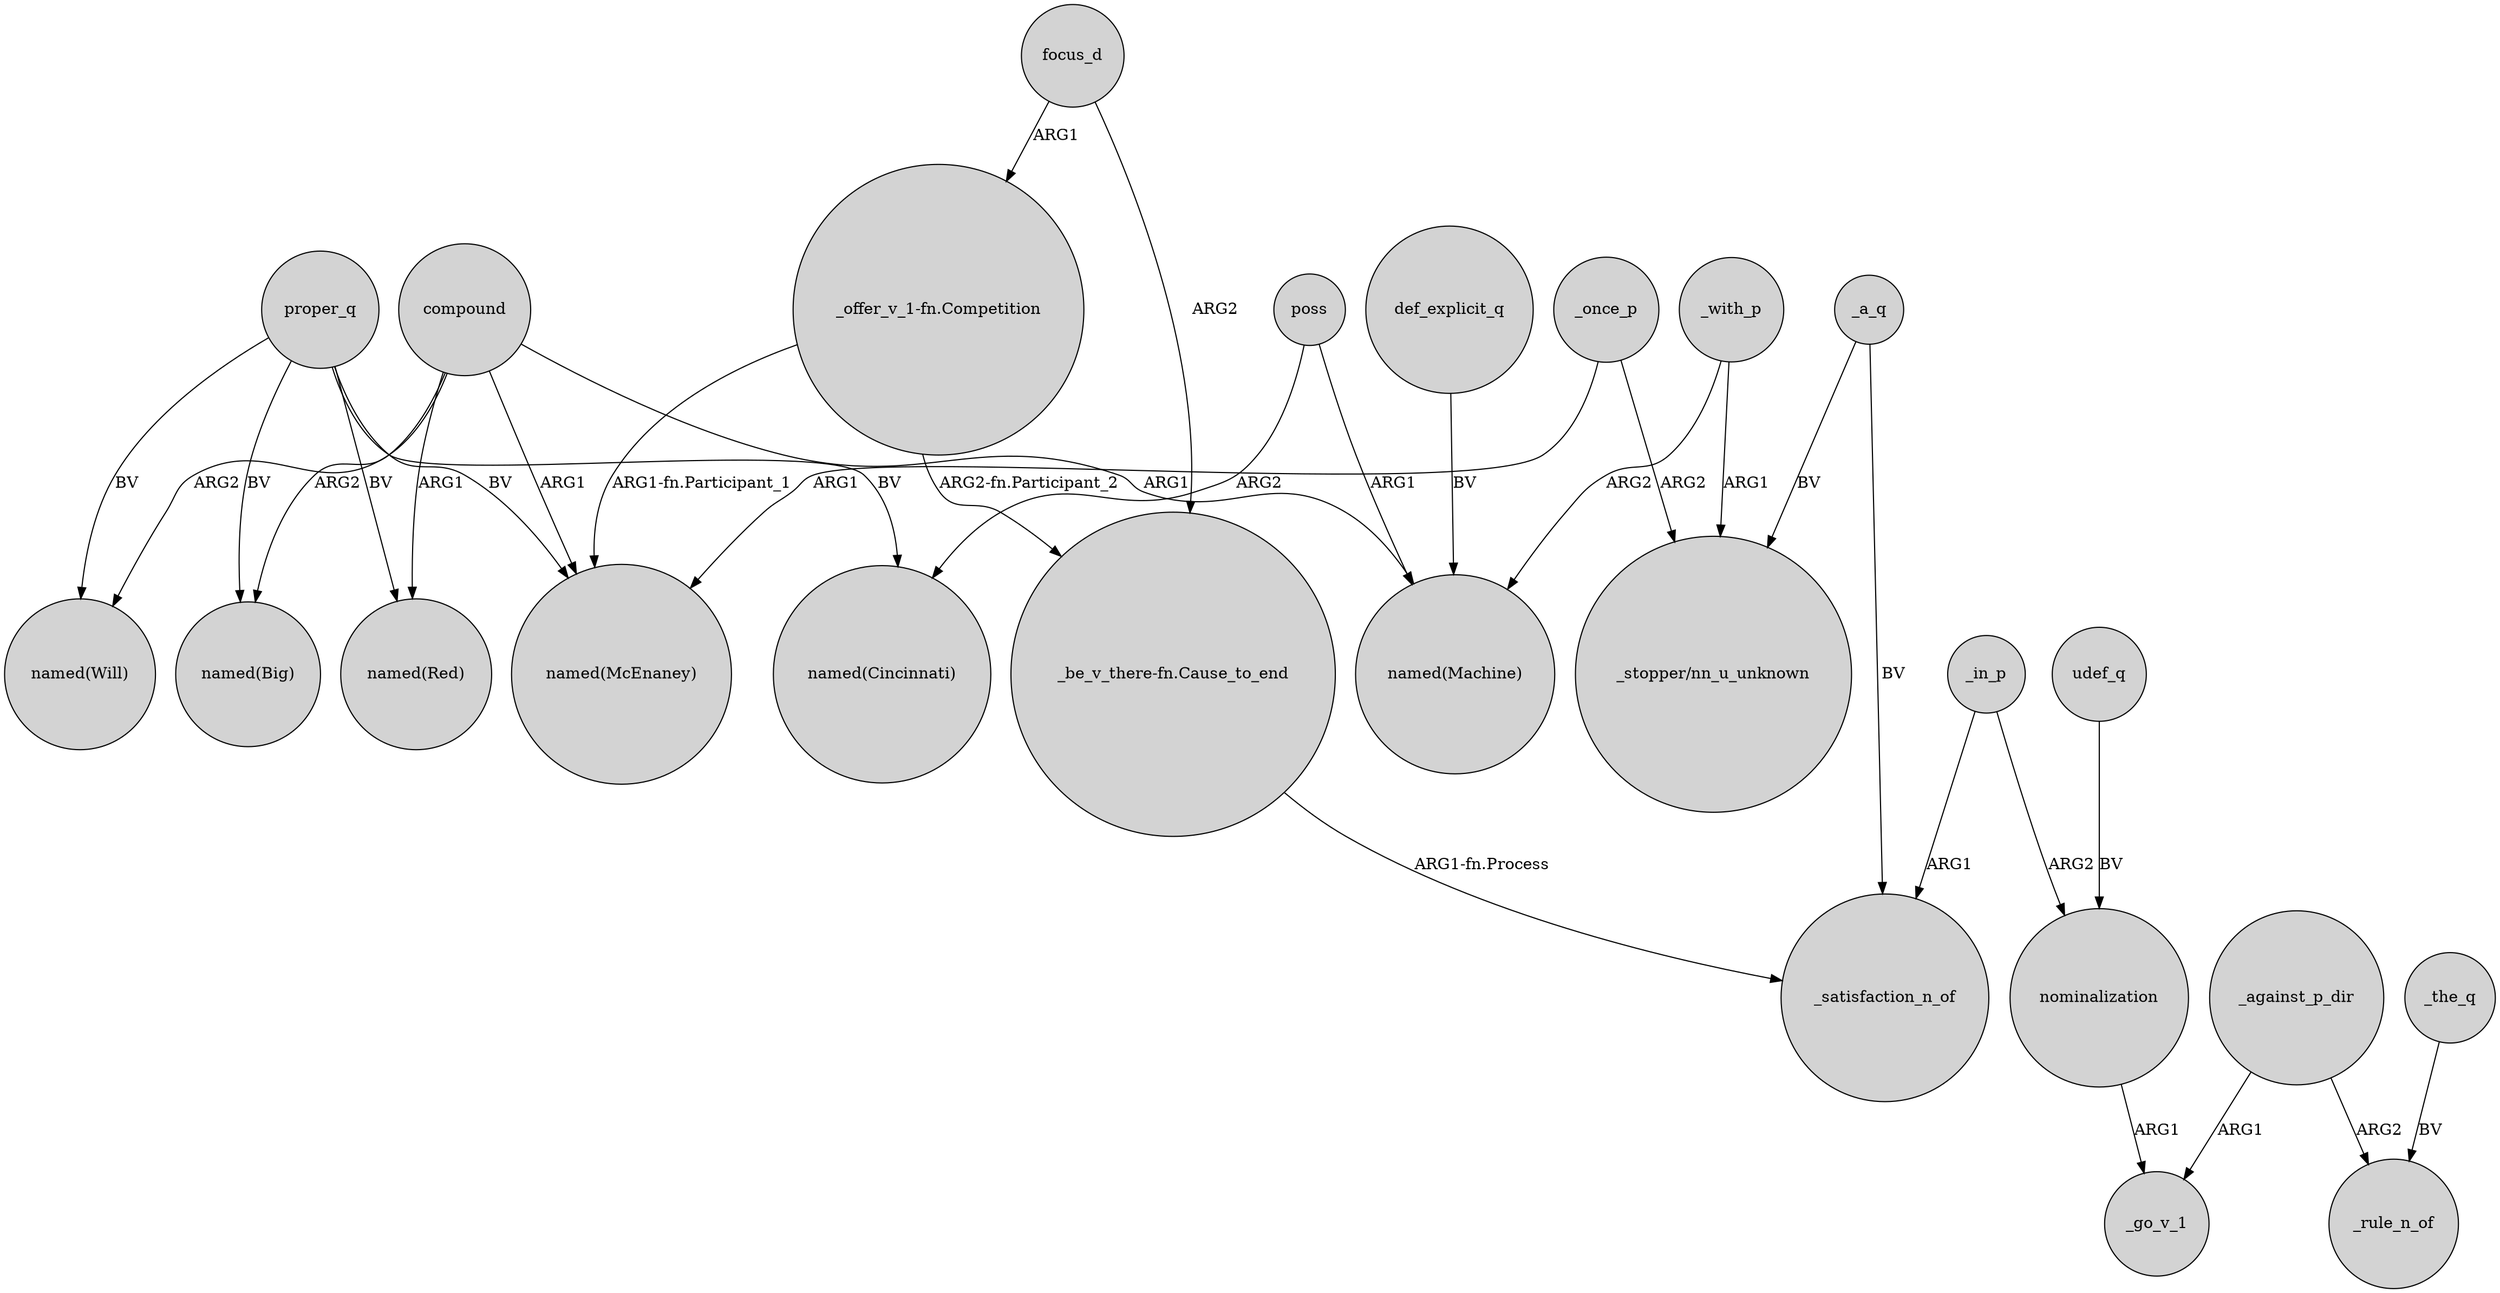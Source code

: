 digraph {
	node [shape=circle style=filled]
	_a_q -> _satisfaction_n_of [label=BV]
	_the_q -> _rule_n_of [label=BV]
	proper_q -> "named(Red)" [label=BV]
	_a_q -> "_stopper/nn_u_unknown" [label=BV]
	compound -> "named(Big)" [label=ARG2]
	udef_q -> nominalization [label=BV]
	focus_d -> "_offer_v_1-fn.Competition" [label=ARG1]
	compound -> "named(Will)" [label=ARG2]
	_once_p -> "_stopper/nn_u_unknown" [label=ARG2]
	compound -> "named(McEnaney)" [label=ARG1]
	poss -> "named(Cincinnati)" [label=ARG2]
	compound -> "named(Machine)" [label=ARG1]
	"_be_v_there-fn.Cause_to_end" -> _satisfaction_n_of [label="ARG1-fn.Process"]
	_in_p -> _satisfaction_n_of [label=ARG1]
	focus_d -> "_be_v_there-fn.Cause_to_end" [label=ARG2]
	_against_p_dir -> _rule_n_of [label=ARG2]
	compound -> "named(Red)" [label=ARG1]
	proper_q -> "named(Cincinnati)" [label=BV]
	_against_p_dir -> _go_v_1 [label=ARG1]
	def_explicit_q -> "named(Machine)" [label=BV]
	_once_p -> "named(McEnaney)" [label=ARG1]
	proper_q -> "named(Big)" [label=BV]
	poss -> "named(Machine)" [label=ARG1]
	_with_p -> "named(Machine)" [label=ARG2]
	_with_p -> "_stopper/nn_u_unknown" [label=ARG1]
	proper_q -> "named(Will)" [label=BV]
	_in_p -> nominalization [label=ARG2]
	"_offer_v_1-fn.Competition" -> "_be_v_there-fn.Cause_to_end" [label="ARG2-fn.Participant_2"]
	nominalization -> _go_v_1 [label=ARG1]
	proper_q -> "named(McEnaney)" [label=BV]
	"_offer_v_1-fn.Competition" -> "named(McEnaney)" [label="ARG1-fn.Participant_1"]
}
